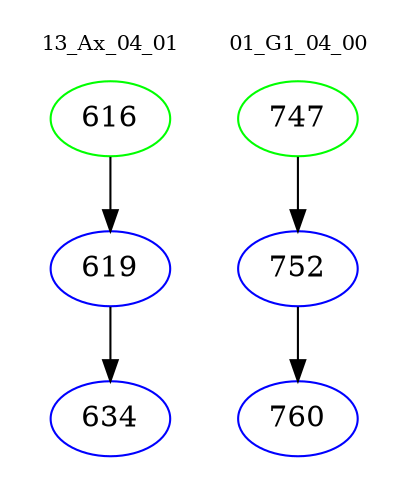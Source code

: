 digraph{
subgraph cluster_0 {
color = white
label = "13_Ax_04_01";
fontsize=10;
T0_616 [label="616", color="green"]
T0_616 -> T0_619 [color="black"]
T0_619 [label="619", color="blue"]
T0_619 -> T0_634 [color="black"]
T0_634 [label="634", color="blue"]
}
subgraph cluster_1 {
color = white
label = "01_G1_04_00";
fontsize=10;
T1_747 [label="747", color="green"]
T1_747 -> T1_752 [color="black"]
T1_752 [label="752", color="blue"]
T1_752 -> T1_760 [color="black"]
T1_760 [label="760", color="blue"]
}
}

